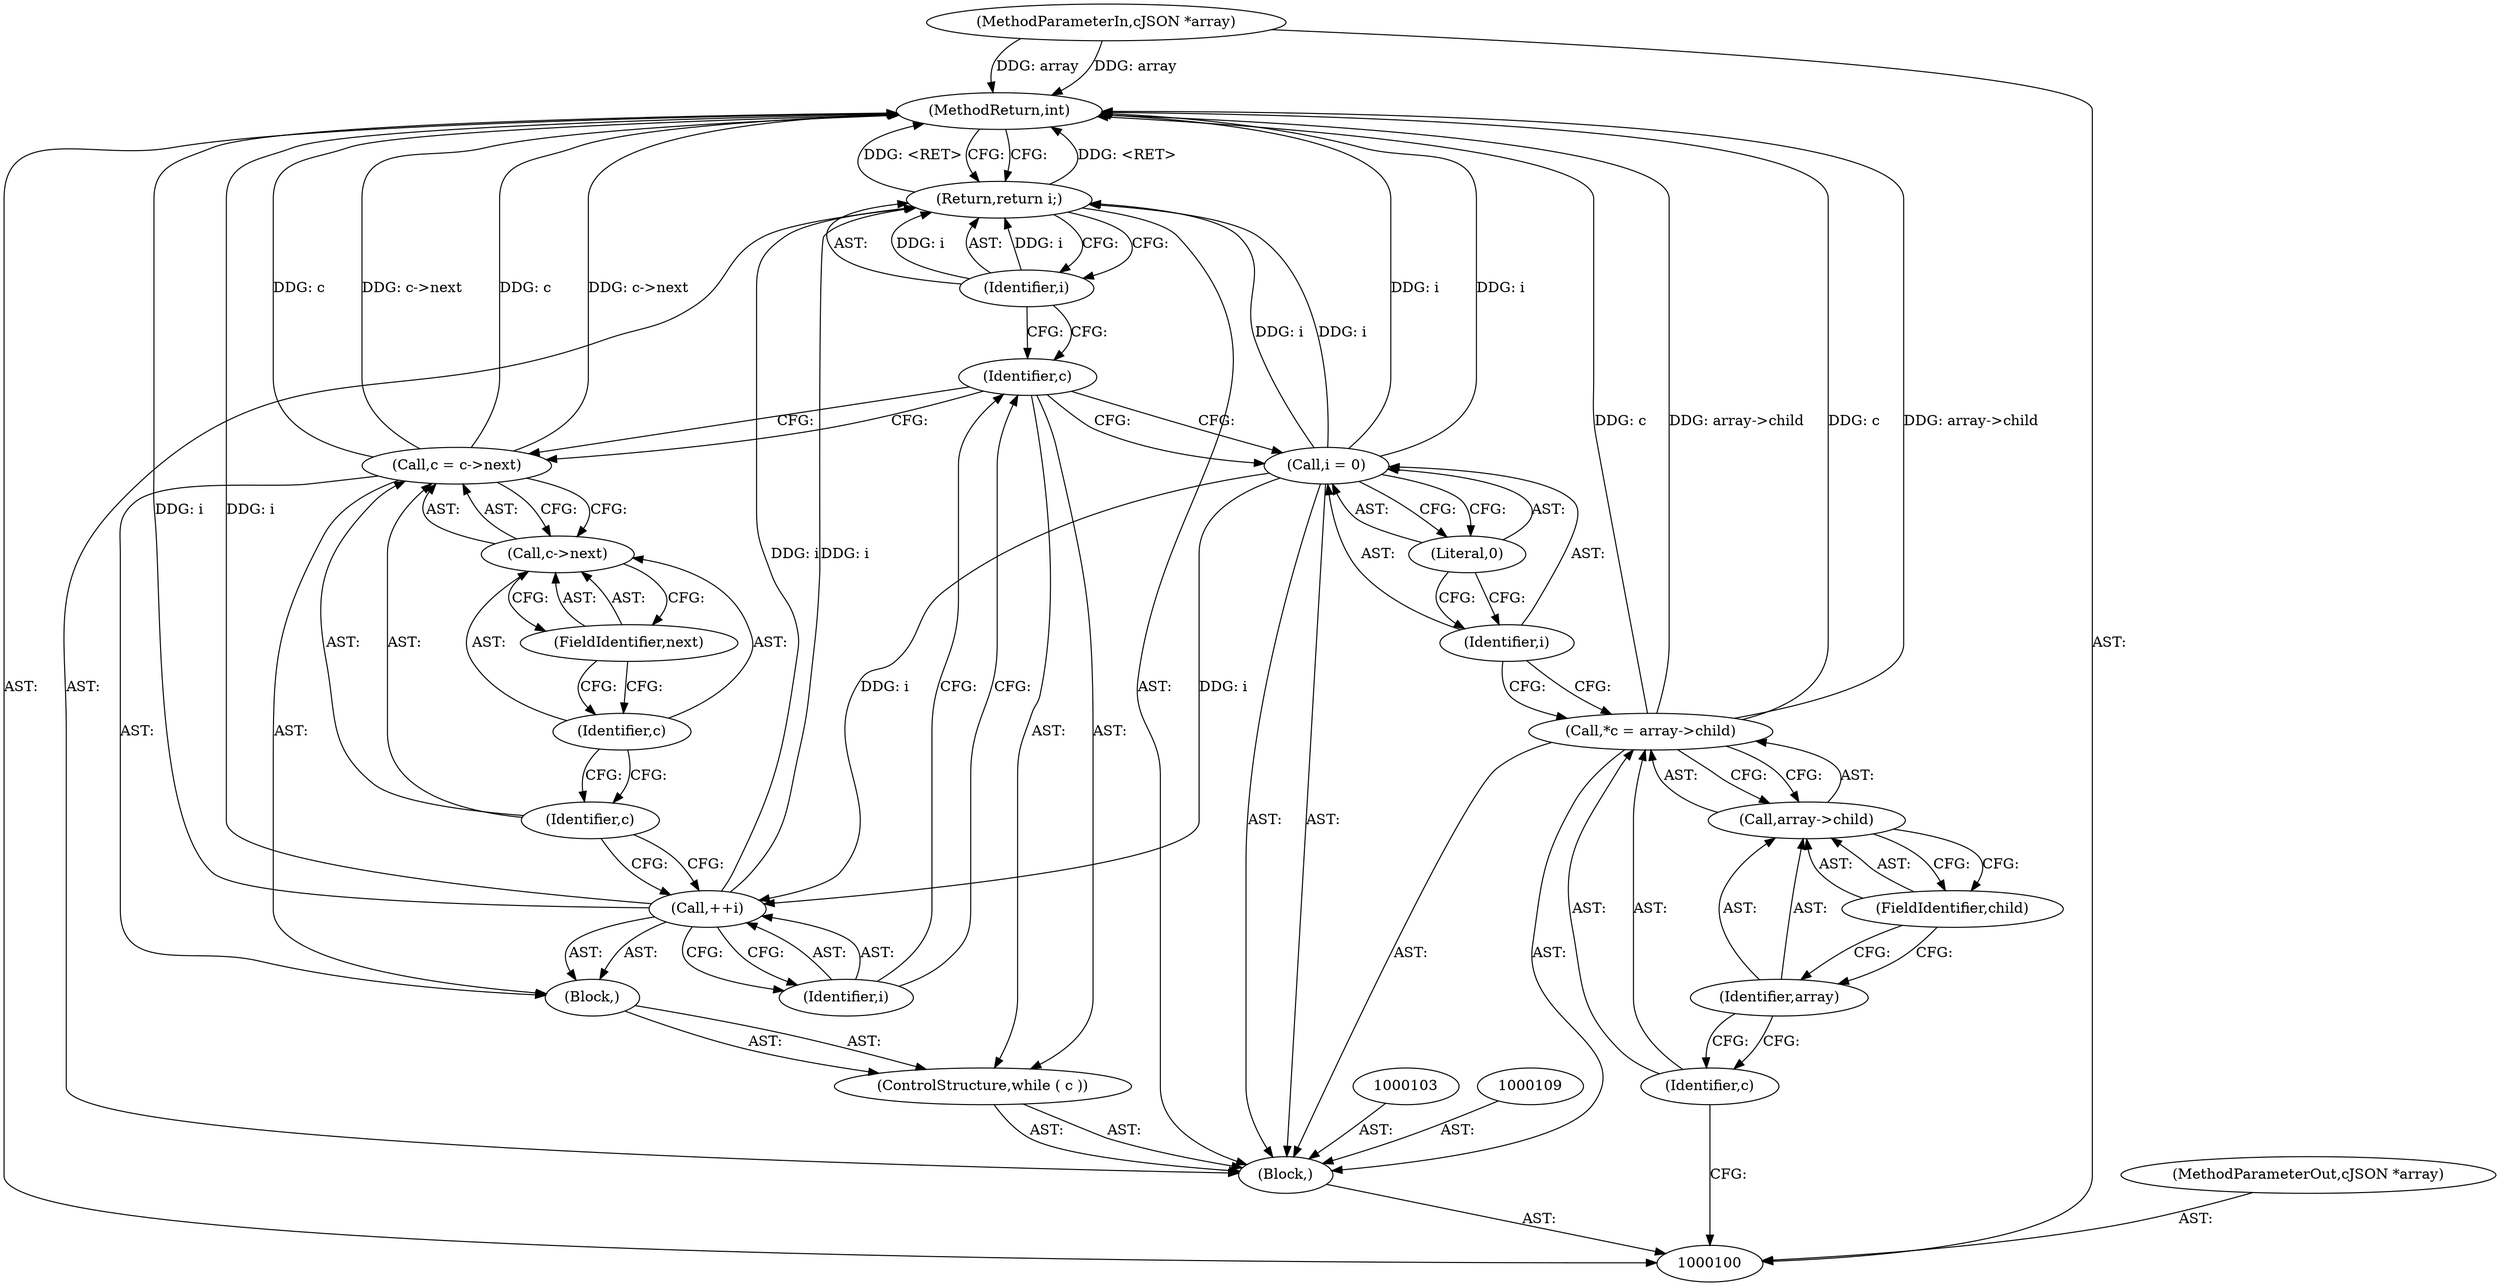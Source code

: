 digraph "1_iperf_91f2fa59e8ed80dfbf400add0164ee0e508e412a_21" {
"1000125" [label="(MethodReturn,int)"];
"1000101" [label="(MethodParameterIn,cJSON *array)"];
"1000144" [label="(MethodParameterOut,cJSON *array)"];
"1000102" [label="(Block,)"];
"1000106" [label="(Call,array->child)"];
"1000107" [label="(Identifier,array)"];
"1000108" [label="(FieldIdentifier,child)"];
"1000104" [label="(Call,*c = array->child)"];
"1000105" [label="(Identifier,c)"];
"1000110" [label="(Call,i = 0)"];
"1000111" [label="(Identifier,i)"];
"1000112" [label="(Literal,0)"];
"1000113" [label="(ControlStructure,while ( c ))"];
"1000115" [label="(Block,)"];
"1000114" [label="(Identifier,c)"];
"1000116" [label="(Call,++i)"];
"1000117" [label="(Identifier,i)"];
"1000118" [label="(Call,c = c->next)"];
"1000119" [label="(Identifier,c)"];
"1000120" [label="(Call,c->next)"];
"1000121" [label="(Identifier,c)"];
"1000122" [label="(FieldIdentifier,next)"];
"1000123" [label="(Return,return i;)"];
"1000124" [label="(Identifier,i)"];
"1000125" -> "1000100"  [label="AST: "];
"1000125" -> "1000123"  [label="CFG: "];
"1000116" -> "1000125"  [label="DDG: i"];
"1000104" -> "1000125"  [label="DDG: c"];
"1000104" -> "1000125"  [label="DDG: array->child"];
"1000118" -> "1000125"  [label="DDG: c"];
"1000118" -> "1000125"  [label="DDG: c->next"];
"1000101" -> "1000125"  [label="DDG: array"];
"1000110" -> "1000125"  [label="DDG: i"];
"1000123" -> "1000125"  [label="DDG: <RET>"];
"1000101" -> "1000100"  [label="AST: "];
"1000101" -> "1000125"  [label="DDG: array"];
"1000144" -> "1000100"  [label="AST: "];
"1000102" -> "1000100"  [label="AST: "];
"1000103" -> "1000102"  [label="AST: "];
"1000104" -> "1000102"  [label="AST: "];
"1000109" -> "1000102"  [label="AST: "];
"1000110" -> "1000102"  [label="AST: "];
"1000113" -> "1000102"  [label="AST: "];
"1000123" -> "1000102"  [label="AST: "];
"1000106" -> "1000104"  [label="AST: "];
"1000106" -> "1000108"  [label="CFG: "];
"1000107" -> "1000106"  [label="AST: "];
"1000108" -> "1000106"  [label="AST: "];
"1000104" -> "1000106"  [label="CFG: "];
"1000107" -> "1000106"  [label="AST: "];
"1000107" -> "1000105"  [label="CFG: "];
"1000108" -> "1000107"  [label="CFG: "];
"1000108" -> "1000106"  [label="AST: "];
"1000108" -> "1000107"  [label="CFG: "];
"1000106" -> "1000108"  [label="CFG: "];
"1000104" -> "1000102"  [label="AST: "];
"1000104" -> "1000106"  [label="CFG: "];
"1000105" -> "1000104"  [label="AST: "];
"1000106" -> "1000104"  [label="AST: "];
"1000111" -> "1000104"  [label="CFG: "];
"1000104" -> "1000125"  [label="DDG: c"];
"1000104" -> "1000125"  [label="DDG: array->child"];
"1000105" -> "1000104"  [label="AST: "];
"1000105" -> "1000100"  [label="CFG: "];
"1000107" -> "1000105"  [label="CFG: "];
"1000110" -> "1000102"  [label="AST: "];
"1000110" -> "1000112"  [label="CFG: "];
"1000111" -> "1000110"  [label="AST: "];
"1000112" -> "1000110"  [label="AST: "];
"1000114" -> "1000110"  [label="CFG: "];
"1000110" -> "1000125"  [label="DDG: i"];
"1000110" -> "1000116"  [label="DDG: i"];
"1000110" -> "1000123"  [label="DDG: i"];
"1000111" -> "1000110"  [label="AST: "];
"1000111" -> "1000104"  [label="CFG: "];
"1000112" -> "1000111"  [label="CFG: "];
"1000112" -> "1000110"  [label="AST: "];
"1000112" -> "1000111"  [label="CFG: "];
"1000110" -> "1000112"  [label="CFG: "];
"1000113" -> "1000102"  [label="AST: "];
"1000114" -> "1000113"  [label="AST: "];
"1000115" -> "1000113"  [label="AST: "];
"1000115" -> "1000113"  [label="AST: "];
"1000116" -> "1000115"  [label="AST: "];
"1000118" -> "1000115"  [label="AST: "];
"1000114" -> "1000113"  [label="AST: "];
"1000114" -> "1000118"  [label="CFG: "];
"1000114" -> "1000110"  [label="CFG: "];
"1000117" -> "1000114"  [label="CFG: "];
"1000124" -> "1000114"  [label="CFG: "];
"1000116" -> "1000115"  [label="AST: "];
"1000116" -> "1000117"  [label="CFG: "];
"1000117" -> "1000116"  [label="AST: "];
"1000119" -> "1000116"  [label="CFG: "];
"1000116" -> "1000125"  [label="DDG: i"];
"1000110" -> "1000116"  [label="DDG: i"];
"1000116" -> "1000123"  [label="DDG: i"];
"1000117" -> "1000116"  [label="AST: "];
"1000117" -> "1000114"  [label="CFG: "];
"1000116" -> "1000117"  [label="CFG: "];
"1000118" -> "1000115"  [label="AST: "];
"1000118" -> "1000120"  [label="CFG: "];
"1000119" -> "1000118"  [label="AST: "];
"1000120" -> "1000118"  [label="AST: "];
"1000114" -> "1000118"  [label="CFG: "];
"1000118" -> "1000125"  [label="DDG: c"];
"1000118" -> "1000125"  [label="DDG: c->next"];
"1000119" -> "1000118"  [label="AST: "];
"1000119" -> "1000116"  [label="CFG: "];
"1000121" -> "1000119"  [label="CFG: "];
"1000120" -> "1000118"  [label="AST: "];
"1000120" -> "1000122"  [label="CFG: "];
"1000121" -> "1000120"  [label="AST: "];
"1000122" -> "1000120"  [label="AST: "];
"1000118" -> "1000120"  [label="CFG: "];
"1000121" -> "1000120"  [label="AST: "];
"1000121" -> "1000119"  [label="CFG: "];
"1000122" -> "1000121"  [label="CFG: "];
"1000122" -> "1000120"  [label="AST: "];
"1000122" -> "1000121"  [label="CFG: "];
"1000120" -> "1000122"  [label="CFG: "];
"1000123" -> "1000102"  [label="AST: "];
"1000123" -> "1000124"  [label="CFG: "];
"1000124" -> "1000123"  [label="AST: "];
"1000125" -> "1000123"  [label="CFG: "];
"1000123" -> "1000125"  [label="DDG: <RET>"];
"1000124" -> "1000123"  [label="DDG: i"];
"1000116" -> "1000123"  [label="DDG: i"];
"1000110" -> "1000123"  [label="DDG: i"];
"1000124" -> "1000123"  [label="AST: "];
"1000124" -> "1000114"  [label="CFG: "];
"1000123" -> "1000124"  [label="CFG: "];
"1000124" -> "1000123"  [label="DDG: i"];
}
